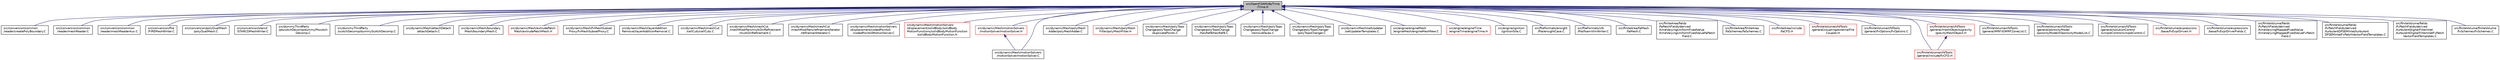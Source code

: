 digraph "src/OpenFOAM/db/Time/Time.H"
{
  bgcolor="transparent";
  edge [fontname="Helvetica",fontsize="10",labelfontname="Helvetica",labelfontsize="10"];
  node [fontname="Helvetica",fontsize="10",shape=record];
  Node1 [label="src/OpenFOAM/db/Time\l/Time.H",height=0.2,width=0.4,color="black", fillcolor="grey75", style="filled" fontcolor="black"];
  Node1 -> Node2 [dir="back",color="midnightblue",fontsize="10",style="solid",fontname="Helvetica"];
  Node2 [label="src/conversion/common\l/reader/createPolyBoundary.C",height=0.2,width=0.4,color="black",URL="$createPolyBoundary_8C.html",tooltip="boundary faces "];
  Node1 -> Node3 [dir="back",color="midnightblue",fontsize="10",style="solid",fontname="Helvetica"];
  Node3 [label="src/conversion/common\l/reader/meshReader.C",height=0.2,width=0.4,color="black",URL="$meshReader_8C.html"];
  Node1 -> Node4 [dir="back",color="midnightblue",fontsize="10",style="solid",fontname="Helvetica"];
  Node4 [label="src/conversion/common\l/reader/meshReaderAux.C",height=0.2,width=0.4,color="black",URL="$meshReaderAux_8C.html"];
  Node1 -> Node5 [dir="back",color="midnightblue",fontsize="10",style="solid",fontname="Helvetica"];
  Node5 [label="src/conversion/fire\l/FIREMeshWriter.C",height=0.2,width=0.4,color="black",URL="$FIREMeshWriter_8C.html"];
  Node1 -> Node6 [dir="back",color="midnightblue",fontsize="10",style="solid",fontname="Helvetica"];
  Node6 [label="src/conversion/polyDualMesh\l/polyDualMesh.C",height=0.2,width=0.4,color="black",URL="$polyDualMesh_8C.html"];
  Node1 -> Node7 [dir="back",color="midnightblue",fontsize="10",style="solid",fontname="Helvetica"];
  Node7 [label="src/conversion/starcd\l/STARCDMeshWriter.C",height=0.2,width=0.4,color="black",URL="$STARCDMeshWriter_8C.html"];
  Node1 -> Node8 [dir="back",color="midnightblue",fontsize="10",style="solid",fontname="Helvetica"];
  Node8 [label="src/dummyThirdParty\l/ptscotchDecomp/dummyPtscotch\lDecomp.C",height=0.2,width=0.4,color="black",URL="$dummyPtscotchDecomp_8C.html"];
  Node1 -> Node9 [dir="back",color="midnightblue",fontsize="10",style="solid",fontname="Helvetica"];
  Node9 [label="src/dummyThirdParty\l/scotchDecomp/dummyScotchDecomp.C",height=0.2,width=0.4,color="black",URL="$dummyScotchDecomp_8C.html"];
  Node1 -> Node10 [dir="back",color="midnightblue",fontsize="10",style="solid",fontname="Helvetica"];
  Node10 [label="src/dynamicMesh/attachDetach\l/attachDetach.C",height=0.2,width=0.4,color="black",URL="$attachDetach_8C.html",tooltip="Attach/detach boundary mesh modifier. This modifier takes a set of internal faces and converts them i..."];
  Node1 -> Node11 [dir="back",color="midnightblue",fontsize="10",style="solid",fontname="Helvetica"];
  Node11 [label="src/dynamicMesh/boundary\lMesh/boundaryMesh.C",height=0.2,width=0.4,color="black",URL="$boundaryMesh_8C.html"];
  Node1 -> Node12 [dir="back",color="midnightblue",fontsize="10",style="solid",fontname="Helvetica"];
  Node12 [label="src/dynamicMesh/extrudePatch\lMesh/extrudePatchMesh.H",height=0.2,width=0.4,color="red",URL="$extrudePatchMesh_8H.html"];
  Node1 -> Node13 [dir="back",color="midnightblue",fontsize="10",style="solid",fontname="Helvetica"];
  Node13 [label="src/dynamicMesh/fvMeshSubset\lProxy/fvMeshSubsetProxy.C",height=0.2,width=0.4,color="black",URL="$fvMeshSubsetProxy_8C.html"];
  Node1 -> Node14 [dir="back",color="midnightblue",fontsize="10",style="solid",fontname="Helvetica"];
  Node14 [label="src/dynamicMesh/layerAddition\lRemoval/layerAdditionRemoval.C",height=0.2,width=0.4,color="black",URL="$layerAdditionRemoval_8C.html",tooltip="Cell layer addition/removal mesh modifier. "];
  Node1 -> Node15 [dir="back",color="midnightblue",fontsize="10",style="solid",fontname="Helvetica"];
  Node15 [label="src/dynamicMesh/meshCut\l/cellCuts/cellCuts.C",height=0.2,width=0.4,color="black",URL="$cellCuts_8C.html"];
  Node1 -> Node16 [dir="back",color="midnightblue",fontsize="10",style="solid",fontname="Helvetica"];
  Node16 [label="src/dynamicMesh/meshCut\l/meshModifiers/multiDirRefinement\l/multiDirRefinement.C",height=0.2,width=0.4,color="black",URL="$multiDirRefinement_8C.html"];
  Node1 -> Node17 [dir="back",color="midnightblue",fontsize="10",style="solid",fontname="Helvetica"];
  Node17 [label="src/dynamicMesh/meshCut\l/meshModifiers/refinementIterator\l/refinementIterator.C",height=0.2,width=0.4,color="black",URL="$refinementIterator_8C.html"];
  Node1 -> Node18 [dir="back",color="midnightblue",fontsize="10",style="solid",fontname="Helvetica"];
  Node18 [label="src/dynamicMesh/motionSolvers\l/displacement/codedPoints0\l/codedPoints0MotionSolver.C",height=0.2,width=0.4,color="black",URL="$codedPoints0MotionSolver_8C.html"];
  Node1 -> Node19 [dir="back",color="midnightblue",fontsize="10",style="solid",fontname="Helvetica"];
  Node19 [label="src/dynamicMesh/motionSolvers\l/displacement/solidBody/solidBody\lMotionFunctions/solidBodyMotionFunction\l/solidBodyMotionFunction.H",height=0.2,width=0.4,color="red",URL="$solidBodyMotionFunction_8H.html"];
  Node1 -> Node20 [dir="back",color="midnightblue",fontsize="10",style="solid",fontname="Helvetica"];
  Node20 [label="src/dynamicMesh/motionSolvers\l/motionSolver/motionSolver.H",height=0.2,width=0.4,color="red",URL="$motionSolver_8H.html"];
  Node20 -> Node21 [dir="back",color="midnightblue",fontsize="10",style="solid",fontname="Helvetica"];
  Node21 [label="src/dynamicMesh/motionSolvers\l/motionSolver/motionSolver.C",height=0.2,width=0.4,color="black",URL="$motionSolver_8C.html"];
  Node1 -> Node21 [dir="back",color="midnightblue",fontsize="10",style="solid",fontname="Helvetica"];
  Node1 -> Node22 [dir="back",color="midnightblue",fontsize="10",style="solid",fontname="Helvetica"];
  Node22 [label="src/dynamicMesh/polyMesh\lAdder/polyMeshAdder.C",height=0.2,width=0.4,color="black",URL="$polyMeshAdder_8C.html"];
  Node1 -> Node23 [dir="back",color="midnightblue",fontsize="10",style="solid",fontname="Helvetica"];
  Node23 [label="src/dynamicMesh/polyMesh\lFilter/polyMeshFilter.H",height=0.2,width=0.4,color="red",URL="$polyMeshFilter_8H.html"];
  Node1 -> Node24 [dir="back",color="midnightblue",fontsize="10",style="solid",fontname="Helvetica"];
  Node24 [label="src/dynamicMesh/polyTopo\lChange/polyTopoChange\l/duplicatePoints.C",height=0.2,width=0.4,color="black",URL="$duplicatePoints_8C.html"];
  Node1 -> Node25 [dir="back",color="midnightblue",fontsize="10",style="solid",fontname="Helvetica"];
  Node25 [label="src/dynamicMesh/polyTopo\lChange/polyTopoChange\l/hexRef8/hexRef8.C",height=0.2,width=0.4,color="black",URL="$hexRef8_8C.html"];
  Node1 -> Node26 [dir="back",color="midnightblue",fontsize="10",style="solid",fontname="Helvetica"];
  Node26 [label="src/dynamicMesh/polyTopo\lChange/polyTopoChange\l/removeFaces.C",height=0.2,width=0.4,color="black",URL="$src_2dynamicMesh_2polyTopoChange_2polyTopoChange_2removeFaces_8C.html"];
  Node1 -> Node27 [dir="back",color="midnightblue",fontsize="10",style="solid",fontname="Helvetica"];
  Node27 [label="src/dynamicMesh/polyTopo\lChange/polyTopoChanger\l/polyTopoChanger.C",height=0.2,width=0.4,color="black",URL="$polyTopoChanger_8C.html"];
  Node1 -> Node28 [dir="back",color="midnightblue",fontsize="10",style="solid",fontname="Helvetica"];
  Node28 [label="src/dynamicMesh/setUpdater\l/setUpdaterTemplates.C",height=0.2,width=0.4,color="black",URL="$setUpdaterTemplates_8C.html"];
  Node1 -> Node29 [dir="back",color="midnightblue",fontsize="10",style="solid",fontname="Helvetica"];
  Node29 [label="src/engine/engineMesh\l/engineMesh/engineMeshNew.C",height=0.2,width=0.4,color="black",URL="$engineMeshNew_8C.html"];
  Node1 -> Node30 [dir="back",color="midnightblue",fontsize="10",style="solid",fontname="Helvetica"];
  Node30 [label="src/engine/engineTime\l/engineTime/engineTime.H",height=0.2,width=0.4,color="red",URL="$engineTime_8H.html"];
  Node1 -> Node31 [dir="back",color="midnightblue",fontsize="10",style="solid",fontname="Helvetica"];
  Node31 [label="src/engine/ignition\l/ignitionSite.C",height=0.2,width=0.4,color="black",URL="$ignitionSite_8C.html"];
  Node1 -> Node32 [dir="back",color="midnightblue",fontsize="10",style="solid",fontname="Helvetica"];
  Node32 [label="src/fileFormats/ensight\l/file/ensightCase.C",height=0.2,width=0.4,color="black",URL="$ensightCase_8C.html"];
  Node1 -> Node33 [dir="back",color="midnightblue",fontsize="10",style="solid",fontname="Helvetica"];
  Node33 [label="src/fileFormats/vtk\l/file/foamVtmWriter.C",height=0.2,width=0.4,color="black",URL="$foamVtmWriter_8C.html"];
  Node1 -> Node34 [dir="back",color="midnightblue",fontsize="10",style="solid",fontname="Helvetica"];
  Node34 [label="src/finiteArea/faMesh\l/faMesh.C",height=0.2,width=0.4,color="black",URL="$faMesh_8C.html"];
  Node1 -> Node35 [dir="back",color="midnightblue",fontsize="10",style="solid",fontname="Helvetica"];
  Node35 [label="src/finiteArea/fields\l/faPatchFields/derived\l/timeVaryingUniformFixedValue\l/timeVaryingUniformFixedValueFaPatch\lField.C",height=0.2,width=0.4,color="black",URL="$timeVaryingUniformFixedValueFaPatchField_8C.html"];
  Node1 -> Node36 [dir="back",color="midnightblue",fontsize="10",style="solid",fontname="Helvetica"];
  Node36 [label="src/finiteArea/finiteArea\l/faSchemes/faSchemes.C",height=0.2,width=0.4,color="black",URL="$faSchemes_8C.html"];
  Node1 -> Node37 [dir="back",color="midnightblue",fontsize="10",style="solid",fontname="Helvetica"];
  Node37 [label="src/finiteArea/include\l/faCFD.H",height=0.2,width=0.4,color="red",URL="$faCFD_8H.html"];
  Node1 -> Node38 [dir="back",color="midnightblue",fontsize="10",style="solid",fontname="Helvetica"];
  Node38 [label="src/finiteVolume/cfdTools\l/general/coupling/externalFile\lCoupler.H",height=0.2,width=0.4,color="red",URL="$externalFileCoupler_8H.html"];
  Node1 -> Node39 [dir="back",color="midnightblue",fontsize="10",style="solid",fontname="Helvetica"];
  Node39 [label="src/finiteVolume/cfdTools\l/general/fvOptions/fvOptions.C",height=0.2,width=0.4,color="black",URL="$fvOptions_8C.html"];
  Node1 -> Node40 [dir="back",color="midnightblue",fontsize="10",style="solid",fontname="Helvetica"];
  Node40 [label="src/finiteVolume/cfdTools\l/general/include/fvCFD.H",height=0.2,width=0.4,color="red",URL="$fvCFD_8H.html"];
  Node1 -> Node41 [dir="back",color="midnightblue",fontsize="10",style="solid",fontname="Helvetica"];
  Node41 [label="src/finiteVolume/cfdTools\l/general/meshObjects/gravity\l/gravityMeshObject.H",height=0.2,width=0.4,color="red",URL="$gravityMeshObject_8H.html"];
  Node41 -> Node40 [dir="back",color="midnightblue",fontsize="10",style="solid",fontname="Helvetica"];
  Node1 -> Node42 [dir="back",color="midnightblue",fontsize="10",style="solid",fontname="Helvetica"];
  Node42 [label="src/finiteVolume/cfdTools\l/general/MRF/IOMRFZoneList.C",height=0.2,width=0.4,color="black",URL="$IOMRFZoneList_8C.html"];
  Node1 -> Node43 [dir="back",color="midnightblue",fontsize="10",style="solid",fontname="Helvetica"];
  Node43 [label="src/finiteVolume/cfdTools\l/general/porosityModel\l/porosityModel/IOporosityModelList.C",height=0.2,width=0.4,color="black",URL="$IOporosityModelList_8C.html"];
  Node1 -> Node44 [dir="back",color="midnightblue",fontsize="10",style="solid",fontname="Helvetica"];
  Node44 [label="src/finiteVolume/cfdTools\l/general/solutionControl\l/simpleControl/simpleControl.C",height=0.2,width=0.4,color="black",URL="$simpleControl_8C.html"];
  Node1 -> Node45 [dir="back",color="midnightblue",fontsize="10",style="solid",fontname="Helvetica"];
  Node45 [label="src/finiteVolume/expressions\l/base/fvExprDriverI.H",height=0.2,width=0.4,color="red",URL="$fvExprDriverI_8H.html"];
  Node1 -> Node46 [dir="back",color="midnightblue",fontsize="10",style="solid",fontname="Helvetica"];
  Node46 [label="src/finiteVolume/expressions\l/base/fvExprDriverFields.C",height=0.2,width=0.4,color="black",URL="$fvExprDriverFields_8C.html"];
  Node1 -> Node47 [dir="back",color="midnightblue",fontsize="10",style="solid",fontname="Helvetica"];
  Node47 [label="src/finiteVolume/fields\l/fvPatchFields/derived\l/timeVaryingMappedFixedValue\l/timeVaryingMappedFixedValueFvPatch\lField.C",height=0.2,width=0.4,color="black",URL="$timeVaryingMappedFixedValueFvPatchField_8C.html"];
  Node1 -> Node48 [dir="back",color="midnightblue",fontsize="10",style="solid",fontname="Helvetica"];
  Node48 [label="src/finiteVolume/fields\l/fvPatchFields/derived\l/turbulentDFSEMInlet/turbulent\lDFSEMInletFvPatchVectorFieldTemplates.C",height=0.2,width=0.4,color="black",URL="$turbulentDFSEMInletFvPatchVectorFieldTemplates_8C.html"];
  Node1 -> Node49 [dir="back",color="midnightblue",fontsize="10",style="solid",fontname="Helvetica"];
  Node49 [label="src/finiteVolume/fields\l/fvPatchFields/derived\l/turbulentDigitalFilterInlet\l/turbulentDigitalFilterInletFvPatch\lVectorFieldTemplates.C",height=0.2,width=0.4,color="black",URL="$turbulentDigitalFilterInletFvPatchVectorFieldTemplates_8C.html"];
  Node1 -> Node50 [dir="back",color="midnightblue",fontsize="10",style="solid",fontname="Helvetica"];
  Node50 [label="src/finiteVolume/finiteVolume\l/fvSchemes/fvSchemes.C",height=0.2,width=0.4,color="black",URL="$fvSchemes_8C.html"];
}
